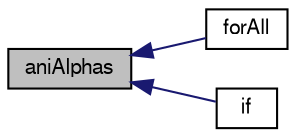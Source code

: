 digraph "aniAlphas"
{
  bgcolor="transparent";
  edge [fontname="FreeSans",fontsize="10",labelfontname="FreeSans",labelfontsize="10"];
  node [fontname="FreeSans",fontsize="10",shape=record];
  rankdir="LR";
  Node20 [label="aniAlphas",height=0.2,width=0.4,color="black", fillcolor="grey75", style="filled", fontcolor="black"];
  Node20 -> Node21 [dir="back",color="midnightblue",fontsize="10",style="solid",fontname="FreeSans"];
  Node21 [label="forAll",height=0.2,width=0.4,color="black",URL="$a20129.html#a675e8a394affbc5f342d7c700be4e284"];
  Node20 -> Node22 [dir="back",color="midnightblue",fontsize="10",style="solid",fontname="FreeSans"];
  Node22 [label="if",height=0.2,width=0.4,color="black",URL="$a20141.html#a95ef98f6be3b8b09a3eca31669e176dd"];
}
